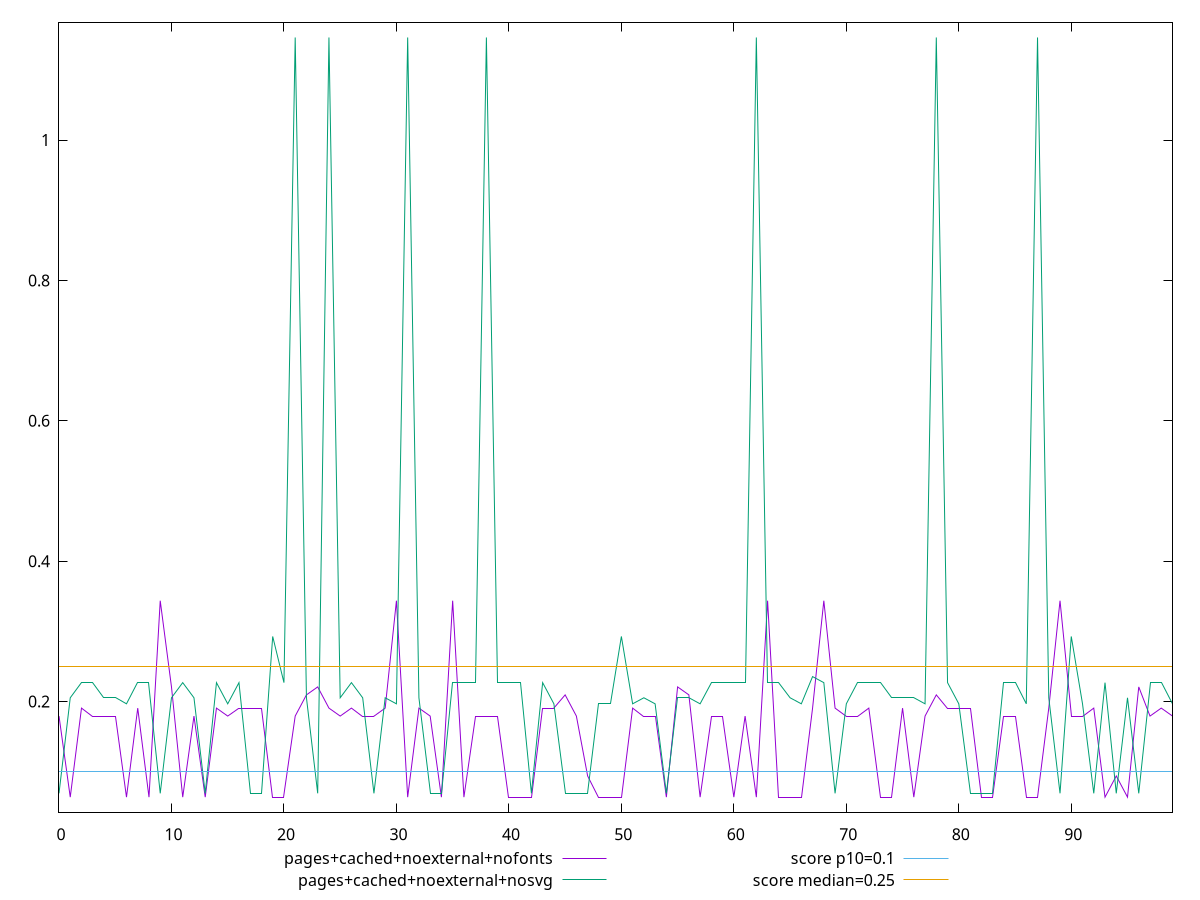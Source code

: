 reset

$pagesCachedNoexternalNofonts <<EOF
0 0.17922065734863282
1 0.0636767578125
2 0.1905707836151123
3 0.17922065734863282
4 0.17922065734863282
5 0.17922065734863282
6 0.0636767578125
7 0.1905707836151123
8 0.0636767578125
9 0.3436212158203125
10 0.2207679271697998
11 0.0636767578125
12 0.17922065734863282
13 0.0636767578125
14 0.1905707836151123
15 0.17922065734863282
16 0.1905707836151123
17 0.1905707836151123
18 0.1905707836151123
19 0.0636767578125
20 0.0636767578125
21 0.17922065734863282
22 0.20941780090332032
23 0.2207679271697998
24 0.1905707836151123
25 0.17922065734863282
26 0.1905707836151123
27 0.17922065734863282
28 0.17922065734863282
29 0.1905707836151123
30 0.3436212158203125
31 0.0636767578125
32 0.1905707836151123
33 0.17922065734863282
34 0.0636767578125
35 0.3436212158203125
36 0.0636767578125
37 0.17922065734863282
38 0.17922065734863282
39 0.17922065734863282
40 0.0636767578125
41 0.0636767578125
42 0.0636767578125
43 0.1905707836151123
44 0.1905707836151123
45 0.20941780090332032
46 0.17922065734863282
47 0.0938739013671875
48 0.0636767578125
49 0.0636767578125
50 0.0636767578125
51 0.1905707836151123
52 0.17922065734863282
53 0.17922065734863282
54 0.0636767578125
55 0.2207679271697998
56 0.20941780090332032
57 0.0636767578125
58 0.17922065734863282
59 0.17922065734863282
60 0.0636767578125
61 0.17922065734863282
62 0.0636767578125
63 0.3436212158203125
64 0.0636767578125
65 0.0636767578125
66 0.0636767578125
67 0.1905707836151123
68 0.3436212158203125
69 0.1905707836151123
70 0.17922065734863282
71 0.17922065734863282
72 0.1905707836151123
73 0.0636767578125
74 0.0636767578125
75 0.1905707836151123
76 0.0636767578125
77 0.17922065734863282
78 0.20941780090332032
79 0.1905707836151123
80 0.1905707836151123
81 0.1905707836151123
82 0.0636767578125
83 0.0636767578125
84 0.17922065734863282
85 0.17922065734863282
86 0.0636767578125
87 0.0636767578125
88 0.1905707836151123
89 0.3436212158203125
90 0.17922065734863282
91 0.17922065734863282
92 0.1905707836151123
93 0.0636767578125
94 0.0938739013671875
95 0.0636767578125
96 0.2207679271697998
97 0.17922065734863282
98 0.1905707836151123
99 0.17922065734863282
EOF

$pagesCachedNoexternalNosvg <<EOF
0 0.0691375732421875
1 0.20527796427408854
2 0.22687149047851562
3 0.22687149047851562
4 0.20527796427408854
5 0.20527796427408854
6 0.19667434692382812
7 0.22687149047851562
8 0.22687149047851562
9 0.0691375732421875
10 0.20527796427408854
11 0.22687149047851562
12 0.20527796427408854
13 0.0691375732421875
14 0.22687149047851562
15 0.19667434692382812
16 0.22687149047851562
17 0.0691375732421875
18 0.0691375732421875
19 0.29268795013427734
20 0.22687149047851562
21 1.1462412516276042
22 0.20527796427408854
23 0.0691375732421875
24 1.1462412516276042
25 0.20527796427408854
26 0.22687149047851562
27 0.20527796427408854
28 0.0691375732421875
29 0.20527796427408854
30 0.19667434692382812
31 1.1462412516276042
32 0.20527796427408854
33 0.0691375732421875
34 0.0691375732421875
35 0.22687149047851562
36 0.22687149047851562
37 0.22687149047851562
38 1.1462412516276042
39 0.22687149047851562
40 0.22687149047851562
41 0.22687149047851562
42 0.0691375732421875
43 0.22687149047851562
44 0.19667434692382812
45 0.0691375732421875
46 0.0691375732421875
47 0.0691375732421875
48 0.19667434692382812
49 0.19667434692382812
50 0.29268795013427734
51 0.19667434692382812
52 0.20527796427408854
53 0.19667434692382812
54 0.0691375732421875
55 0.20527796427408854
56 0.20527796427408854
57 0.19667434692382812
58 0.22687149047851562
59 0.22687149047851562
60 0.22687149047851562
61 0.22687149047851562
62 1.1462412516276042
63 0.22687149047851562
64 0.22687149047851562
65 0.20527796427408854
66 0.19667434692382812
67 0.23547510782877604
68 0.22687149047851562
69 0.0691375732421875
70 0.19667434692382812
71 0.22687149047851562
72 0.22687149047851562
73 0.22687149047851562
74 0.20527796427408854
75 0.20527796427408854
76 0.20527796427408854
77 0.19667434692382812
78 1.1462412516276042
79 0.22687149047851562
80 0.19667434692382812
81 0.0691375732421875
82 0.0691375732421875
83 0.0691375732421875
84 0.22687149047851562
85 0.22687149047851562
86 0.19667434692382812
87 1.1462412516276042
88 0.20527796427408854
89 0.0691375732421875
90 0.29268795013427734
91 0.19667434692382812
92 0.0691375732421875
93 0.22687149047851562
94 0.0691375732421875
95 0.20527796427408854
96 0.0691375732421875
97 0.22687149047851562
98 0.22687149047851562
99 0.19667434692382812
EOF

set key outside below
set xrange [0:99]
set yrange [0.042025467936197915:1.1678925415039063]
set terminal svg size 640, 500 enhanced background rgb 'white'
set output "report_00007_2020-12-11T15:55:29.892Z/cumulative-layout-shift/comparison/line/6_vs_7.svg"

plot $pagesCachedNoexternalNofonts title "pages+cached+noexternal+nofonts" with line, \
     $pagesCachedNoexternalNosvg title "pages+cached+noexternal+nosvg" with line, \
     0.1 title "score p10=0.1", \
     0.25 title "score median=0.25"

reset
